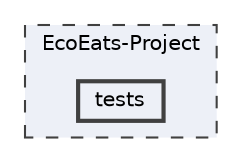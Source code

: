 digraph "C:/Users/arisc/OneDrive/Documents/GitHub/FINAL/EcoEats-Project/tests"
{
 // LATEX_PDF_SIZE
  bgcolor="transparent";
  edge [fontname=Helvetica,fontsize=10,labelfontname=Helvetica,labelfontsize=10];
  node [fontname=Helvetica,fontsize=10,shape=box,height=0.2,width=0.4];
  compound=true
  subgraph clusterdir_8983b1862dce8a71846356b6209105f4 {
    graph [ bgcolor="#edf0f7", pencolor="grey25", label="EcoEats-Project", fontname=Helvetica,fontsize=10 style="filled,dashed", URL="dir_8983b1862dce8a71846356b6209105f4.html",tooltip=""]
  dir_02d712ee44514d06f5752fb28c699d37 [label="tests", fillcolor="#edf0f7", color="grey25", style="filled,bold", URL="dir_02d712ee44514d06f5752fb28c699d37.html",tooltip=""];
  }
}
